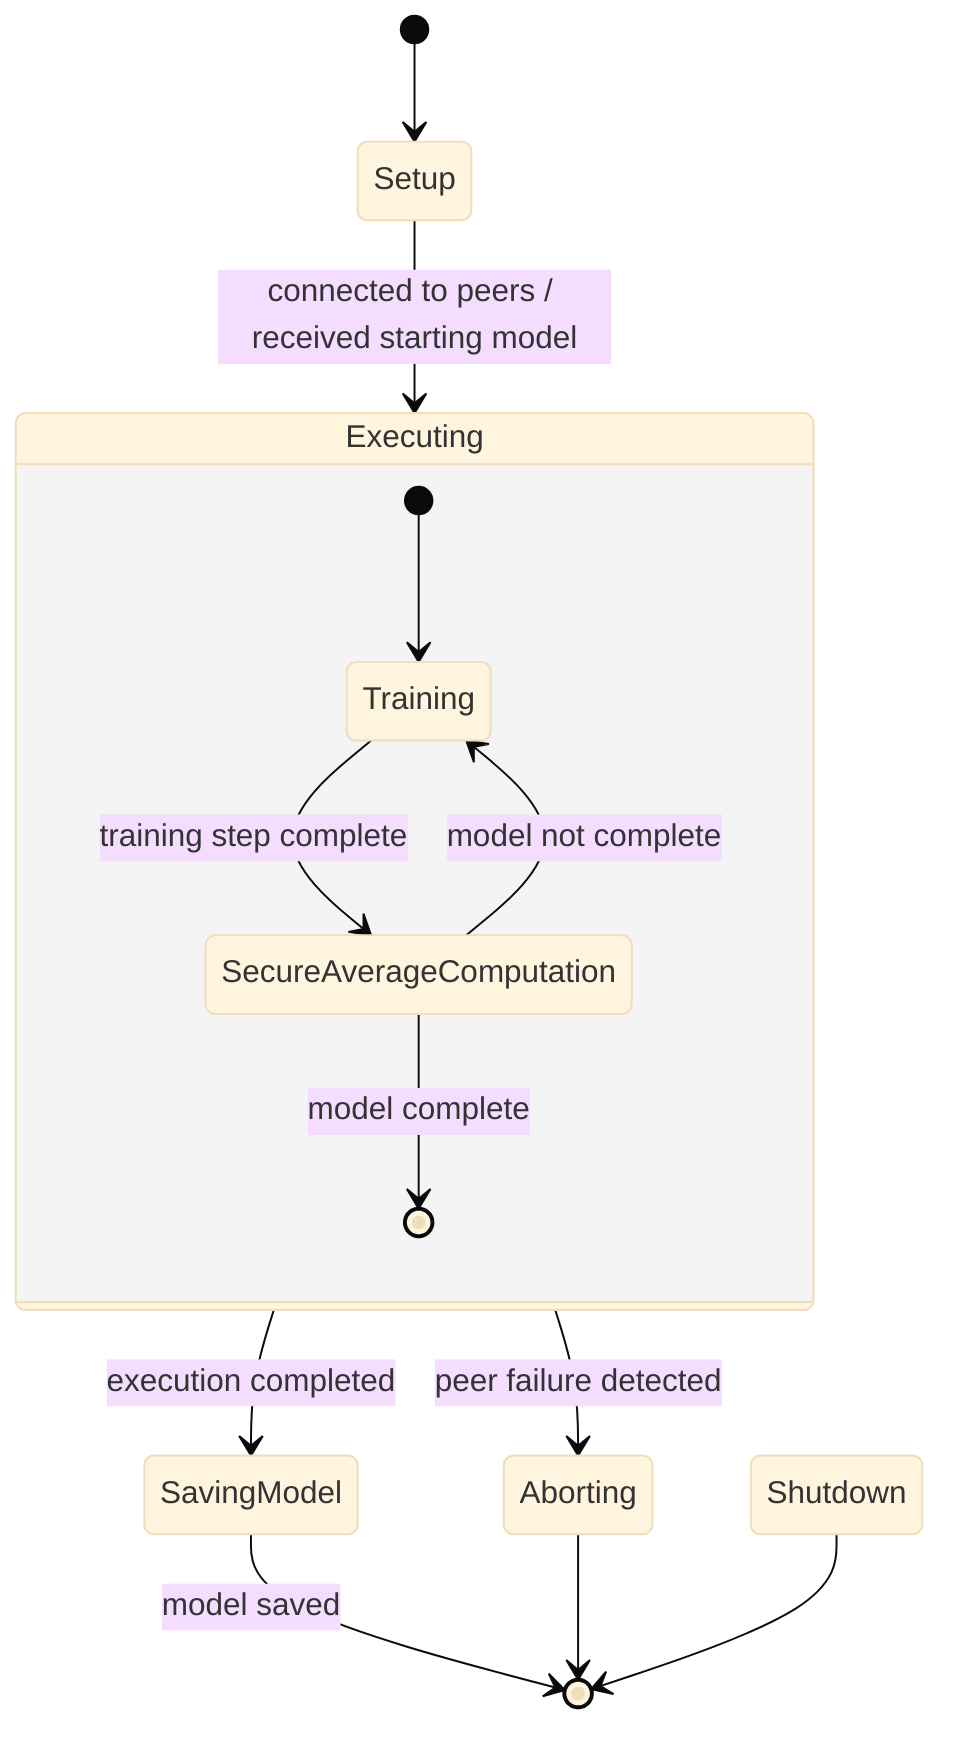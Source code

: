 ---
config:
  theme: base
  look: classic
---
stateDiagram-v2
    [*] --> Setup

    Setup --> Executing : connected to peers / received starting model
    state Executing {
        [*] --> Training
        Training --> SecureAverageComputation : training step complete
        SecureAverageComputation --> Training : model not complete
        SecureAverageComputation --> [*] : model complete
    }
    Executing --> Aborting : peer failure detected
    Executing --> SavingModel : execution completed
    SavingModel --> [*] : model saved
    Aborting --> [*]
    Shutdown --> [*]